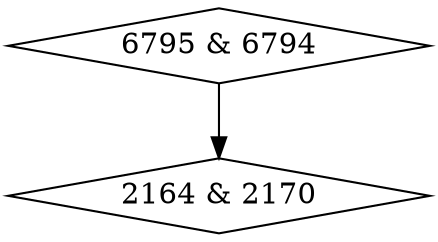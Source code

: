 digraph {
0 [label = "2164 & 2170", shape = diamond];
1 [label = "6795 & 6794", shape = diamond];
1->0;
}
